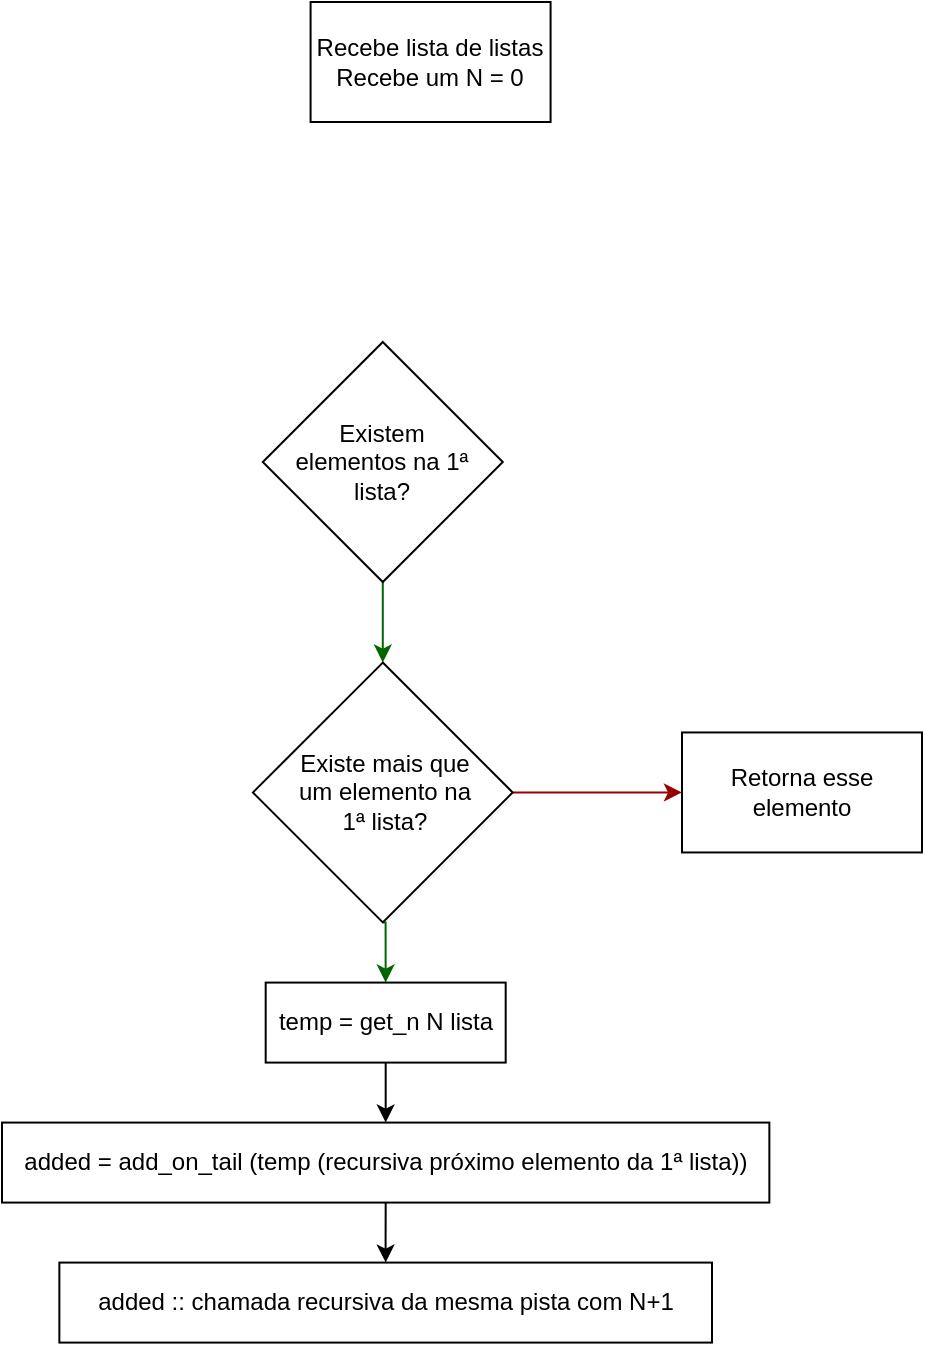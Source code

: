 <mxfile version="12.4.2" type="device" pages="1"><diagram id="lgglfMxIB3iPmU76DMLQ" name="Page-1"><mxGraphModel dx="460" dy="601" grid="1" gridSize="10" guides="1" tooltips="1" connect="1" arrows="1" fold="1" page="1" pageScale="1" pageWidth="850" pageHeight="1100" math="0" shadow="0"><root><mxCell id="0"/><mxCell id="1" parent="0"/><mxCell id="BYFh95142xT0Nb3dhwV0-52" style="edgeStyle=orthogonalEdgeStyle;rounded=0;orthogonalLoop=1;jettySize=auto;html=1;exitX=0.5;exitY=1;exitDx=0;exitDy=0;entryX=0.5;entryY=0;entryDx=0;entryDy=0;strokeColor=#006600;" edge="1" parent="1" source="BYFh95142xT0Nb3dhwV0-48" target="BYFh95142xT0Nb3dhwV0-50"><mxGeometry relative="1" as="geometry"/></mxCell><mxCell id="BYFh95142xT0Nb3dhwV0-48" value="" style="rhombus;whiteSpace=wrap;html=1;" vertex="1" parent="1"><mxGeometry x="340.4" y="180" width="120" height="120" as="geometry"/></mxCell><mxCell id="BYFh95142xT0Nb3dhwV0-49" value="Existem elementos na 1ª lista?" style="text;html=1;strokeColor=none;fillColor=none;align=center;verticalAlign=middle;whiteSpace=wrap;rounded=0;" vertex="1" parent="1"><mxGeometry x="352.4" y="230" width="96" height="20" as="geometry"/></mxCell><mxCell id="BYFh95142xT0Nb3dhwV0-54" style="edgeStyle=orthogonalEdgeStyle;rounded=0;orthogonalLoop=1;jettySize=auto;html=1;exitX=1;exitY=0.5;exitDx=0;exitDy=0;strokeColor=#990000;" edge="1" parent="1" source="BYFh95142xT0Nb3dhwV0-50" target="BYFh95142xT0Nb3dhwV0-55"><mxGeometry relative="1" as="geometry"><mxPoint x="515.52" y="405.23" as="targetPoint"/></mxGeometry></mxCell><mxCell id="BYFh95142xT0Nb3dhwV0-59" style="edgeStyle=orthogonalEdgeStyle;rounded=0;orthogonalLoop=1;jettySize=auto;html=1;exitX=0.5;exitY=1;exitDx=0;exitDy=0;entryX=0.5;entryY=0;entryDx=0;entryDy=0;strokeColor=#006600;" edge="1" parent="1" source="BYFh95142xT0Nb3dhwV0-50" target="BYFh95142xT0Nb3dhwV0-57"><mxGeometry relative="1" as="geometry"/></mxCell><mxCell id="BYFh95142xT0Nb3dhwV0-50" value="" style="rhombus;whiteSpace=wrap;html=1;" vertex="1" parent="1"><mxGeometry x="335.46" y="340.29" width="129.88" height="129.88" as="geometry"/></mxCell><mxCell id="BYFh95142xT0Nb3dhwV0-51" value="Existe mais que um elemento na 1ª lista?" style="text;html=1;strokeColor=none;fillColor=none;align=center;verticalAlign=middle;whiteSpace=wrap;rounded=0;" vertex="1" parent="1"><mxGeometry x="355.28" y="390.23" width="93.12" height="30" as="geometry"/></mxCell><mxCell id="BYFh95142xT0Nb3dhwV0-55" value="Retorna esse elemento" style="rounded=0;whiteSpace=wrap;html=1;" vertex="1" parent="1"><mxGeometry x="550" y="375.23" width="120" height="60" as="geometry"/></mxCell><mxCell id="BYFh95142xT0Nb3dhwV0-61" style="edgeStyle=orthogonalEdgeStyle;rounded=0;orthogonalLoop=1;jettySize=auto;html=1;exitX=0.5;exitY=1;exitDx=0;exitDy=0;entryX=0.5;entryY=0;entryDx=0;entryDy=0;strokeColor=#000000;" edge="1" parent="1" source="BYFh95142xT0Nb3dhwV0-57" target="BYFh95142xT0Nb3dhwV0-60"><mxGeometry relative="1" as="geometry"/></mxCell><mxCell id="BYFh95142xT0Nb3dhwV0-57" value="temp = get_n N lista" style="rounded=0;whiteSpace=wrap;html=1;" vertex="1" parent="1"><mxGeometry x="341.84" y="500.29" width="120" height="40" as="geometry"/></mxCell><mxCell id="BYFh95142xT0Nb3dhwV0-63" style="edgeStyle=orthogonalEdgeStyle;rounded=0;orthogonalLoop=1;jettySize=auto;html=1;exitX=0.5;exitY=1;exitDx=0;exitDy=0;strokeColor=#000000;" edge="1" parent="1" source="BYFh95142xT0Nb3dhwV0-60" target="BYFh95142xT0Nb3dhwV0-62"><mxGeometry relative="1" as="geometry"/></mxCell><mxCell id="BYFh95142xT0Nb3dhwV0-60" value="added = add_on_tail (temp (recursiva próximo elemento da 1ª lista))" style="rounded=0;whiteSpace=wrap;html=1;" vertex="1" parent="1"><mxGeometry x="210" y="570.29" width="383.68" height="40" as="geometry"/></mxCell><mxCell id="BYFh95142xT0Nb3dhwV0-62" value="added :: chamada recursiva da mesma pista com N+1" style="rounded=0;whiteSpace=wrap;html=1;" vertex="1" parent="1"><mxGeometry x="238.68" y="640.29" width="326.32" height="40" as="geometry"/></mxCell><mxCell id="BYFh95142xT0Nb3dhwV0-64" value="Recebe lista de listas&lt;br&gt;Recebe um N = 0" style="rounded=0;whiteSpace=wrap;html=1;" vertex="1" parent="1"><mxGeometry x="364.29" y="10" width="120" height="60" as="geometry"/></mxCell></root></mxGraphModel></diagram></mxfile>